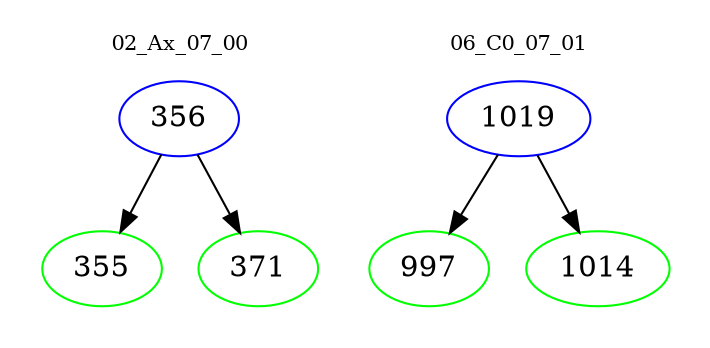 digraph{
subgraph cluster_0 {
color = white
label = "02_Ax_07_00";
fontsize=10;
T0_356 [label="356", color="blue"]
T0_356 -> T0_355 [color="black"]
T0_355 [label="355", color="green"]
T0_356 -> T0_371 [color="black"]
T0_371 [label="371", color="green"]
}
subgraph cluster_1 {
color = white
label = "06_C0_07_01";
fontsize=10;
T1_1019 [label="1019", color="blue"]
T1_1019 -> T1_997 [color="black"]
T1_997 [label="997", color="green"]
T1_1019 -> T1_1014 [color="black"]
T1_1014 [label="1014", color="green"]
}
}
